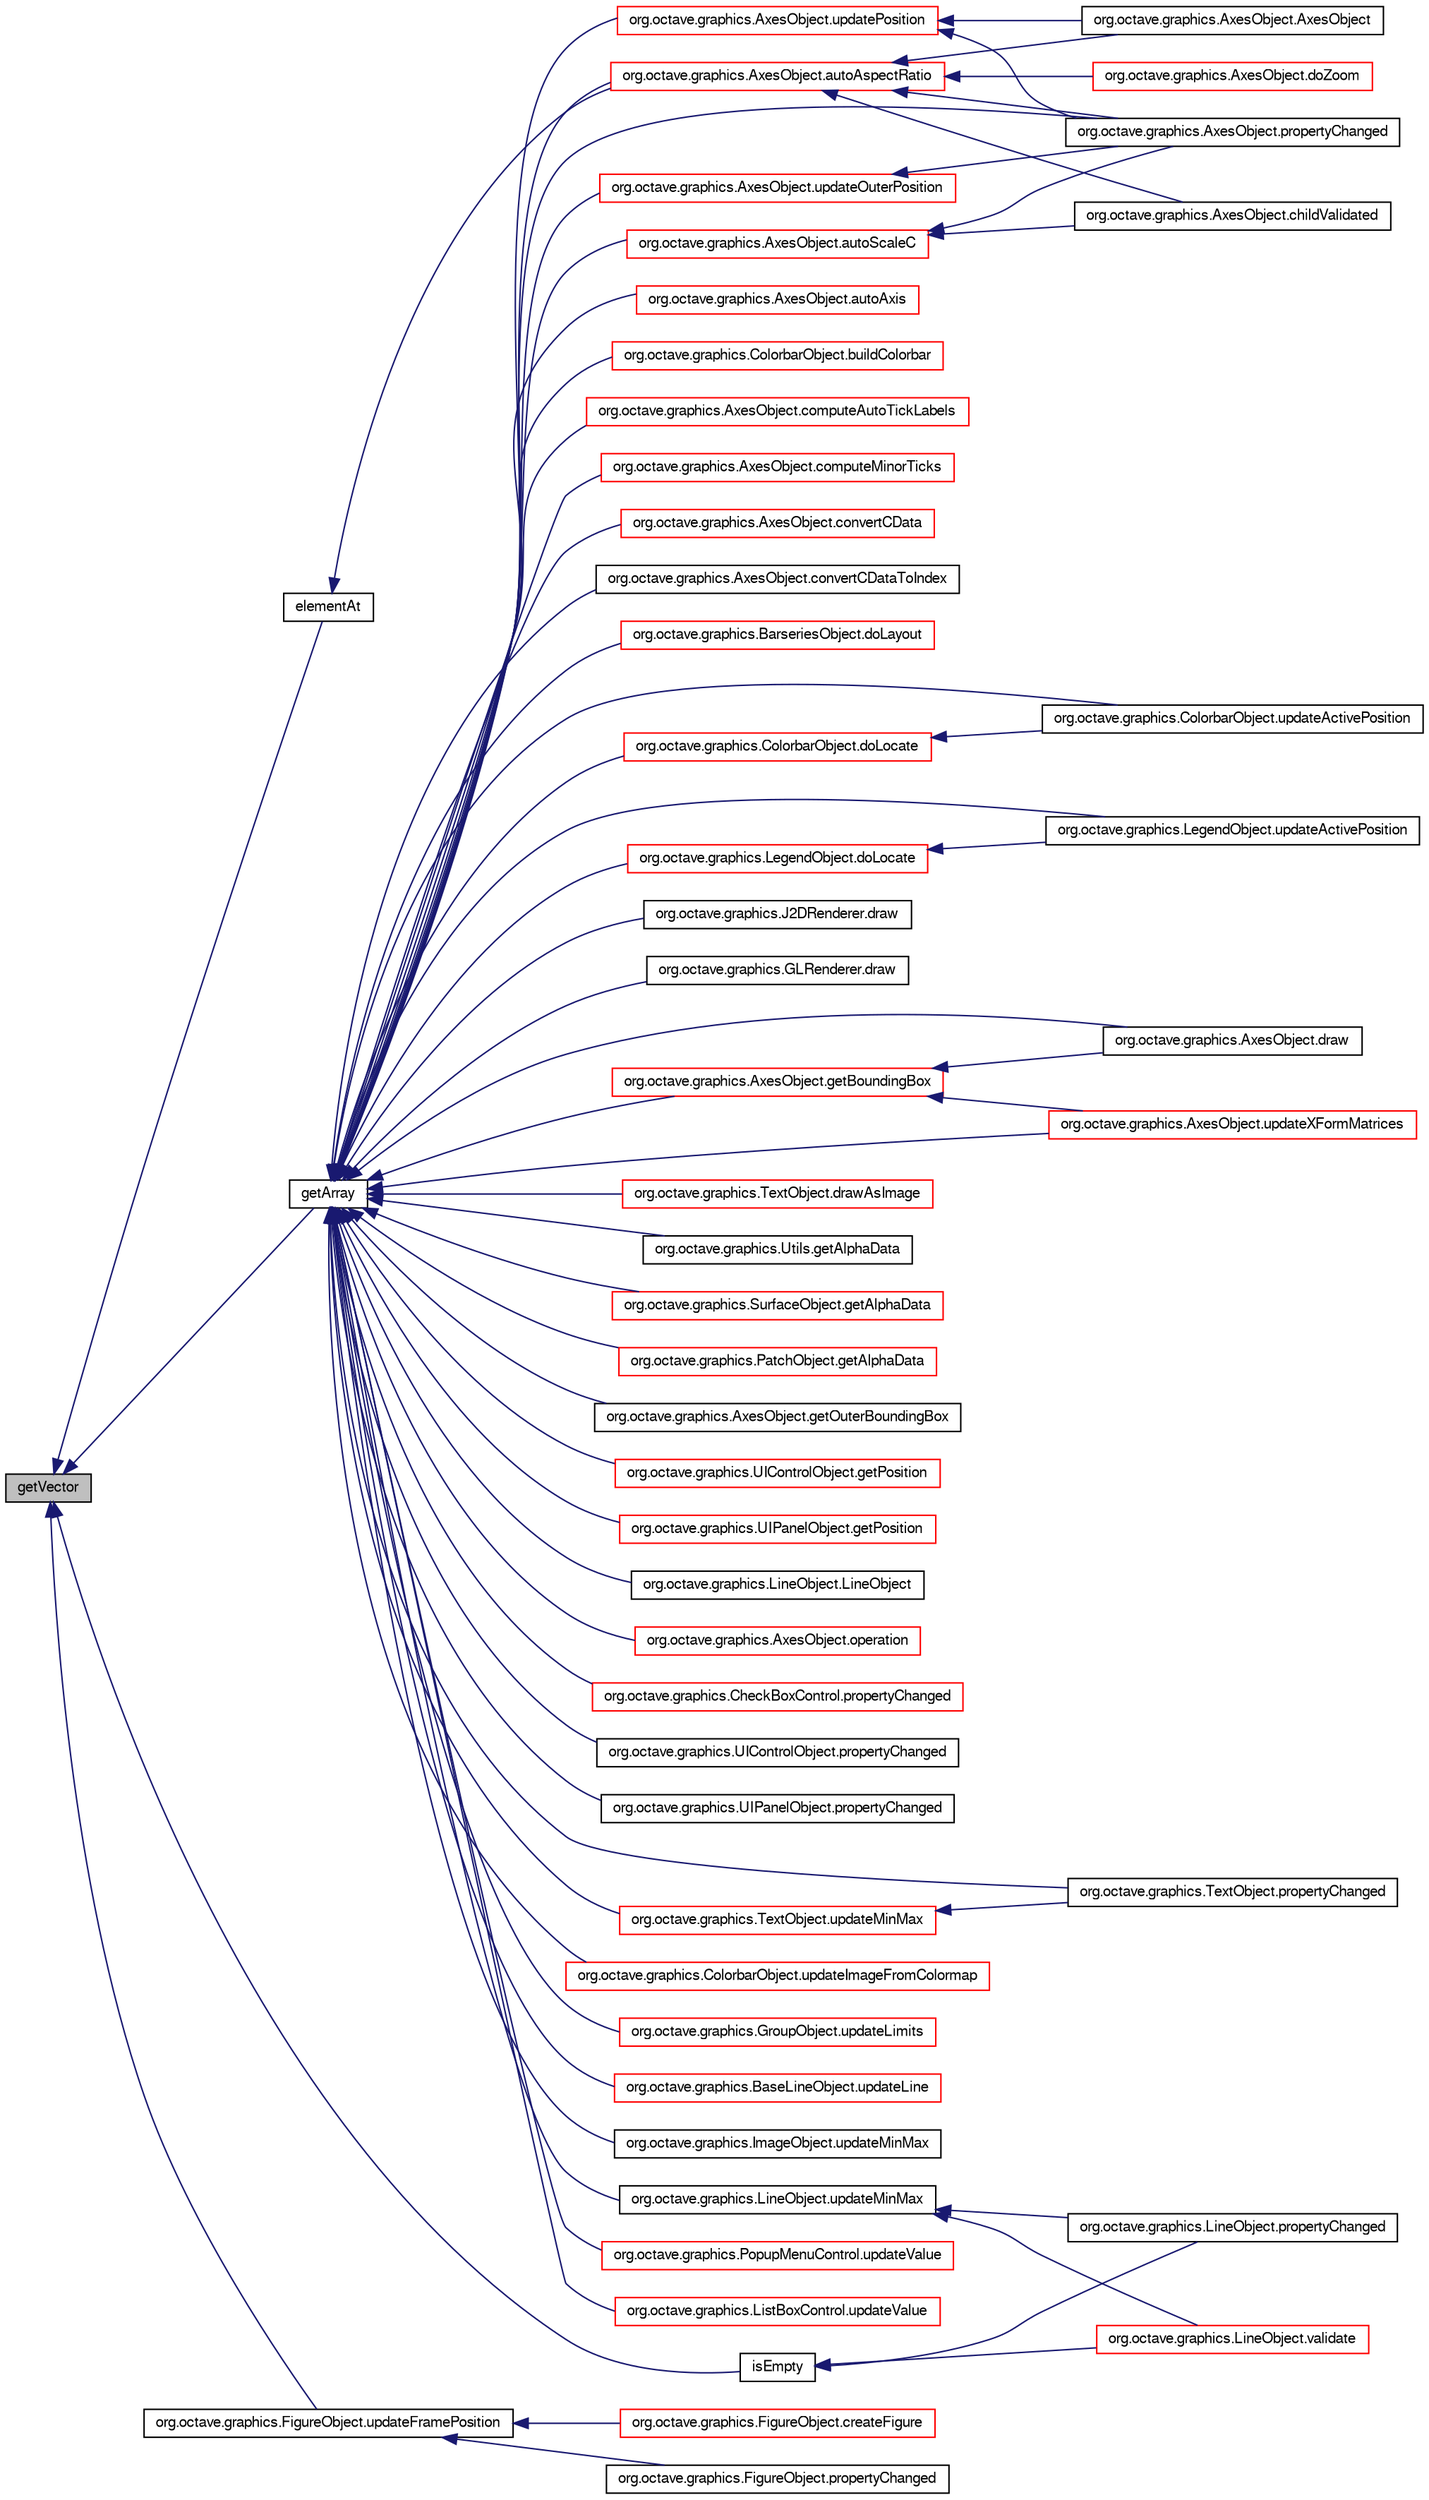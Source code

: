 digraph G
{
  edge [fontname="FreeSans",fontsize="10",labelfontname="FreeSans",labelfontsize="10"];
  node [fontname="FreeSans",fontsize="10",shape=record];
  rankdir="LR";
  Node1 [label="getVector",height=0.2,width=0.4,color="black", fillcolor="grey75", style="filled" fontcolor="black"];
  Node1 -> Node2 [dir="back",color="midnightblue",fontsize="10",style="solid",fontname="FreeSans"];
  Node2 [label="elementAt",height=0.2,width=0.4,color="black", fillcolor="white", style="filled",URL="$classorg_1_1octave_1_1graphics_1_1_vector_property.html#a264bf2a78c781080534914c21b9125c9"];
  Node2 -> Node3 [dir="back",color="midnightblue",fontsize="10",style="solid",fontname="FreeSans"];
  Node3 [label="org.octave.graphics.AxesObject.autoAspectRatio",height=0.2,width=0.4,color="red", fillcolor="white", style="filled",URL="$classorg_1_1octave_1_1graphics_1_1_axes_object.html#a3b96f348814a0162983f78d71d1b38ea"];
  Node3 -> Node4 [dir="back",color="midnightblue",fontsize="10",style="solid",fontname="FreeSans"];
  Node4 [label="org.octave.graphics.AxesObject.AxesObject",height=0.2,width=0.4,color="black", fillcolor="white", style="filled",URL="$classorg_1_1octave_1_1graphics_1_1_axes_object.html#a95e48904fe84ed9e2b74777a4b758cdb"];
  Node3 -> Node5 [dir="back",color="midnightblue",fontsize="10",style="solid",fontname="FreeSans"];
  Node5 [label="org.octave.graphics.AxesObject.childValidated",height=0.2,width=0.4,color="black", fillcolor="white", style="filled",URL="$classorg_1_1octave_1_1graphics_1_1_axes_object.html#a8968031d1c5eaed3cc667f394cea6ba3"];
  Node3 -> Node6 [dir="back",color="midnightblue",fontsize="10",style="solid",fontname="FreeSans"];
  Node6 [label="org.octave.graphics.AxesObject.doZoom",height=0.2,width=0.4,color="red", fillcolor="white", style="filled",URL="$classorg_1_1octave_1_1graphics_1_1_axes_object.html#ae8c824d97814363fef35b5ed3276d626"];
  Node3 -> Node7 [dir="back",color="midnightblue",fontsize="10",style="solid",fontname="FreeSans"];
  Node7 [label="org.octave.graphics.AxesObject.propertyChanged",height=0.2,width=0.4,color="black", fillcolor="white", style="filled",URL="$classorg_1_1octave_1_1graphics_1_1_axes_object.html#a15b63fbbc7c3a7ad69eb51e60232e1cb"];
  Node1 -> Node8 [dir="back",color="midnightblue",fontsize="10",style="solid",fontname="FreeSans"];
  Node8 [label="getArray",height=0.2,width=0.4,color="black", fillcolor="white", style="filled",URL="$classorg_1_1octave_1_1graphics_1_1_vector_property.html#ac9573ab949db7e86c1b0bd502d50e9f1"];
  Node8 -> Node3 [dir="back",color="midnightblue",fontsize="10",style="solid",fontname="FreeSans"];
  Node8 -> Node9 [dir="back",color="midnightblue",fontsize="10",style="solid",fontname="FreeSans"];
  Node9 [label="org.octave.graphics.AxesObject.autoAxis",height=0.2,width=0.4,color="red", fillcolor="white", style="filled",URL="$classorg_1_1octave_1_1graphics_1_1_axes_object.html#aa8f75b11e080816b5666a8dd9b7f3bbe"];
  Node8 -> Node10 [dir="back",color="midnightblue",fontsize="10",style="solid",fontname="FreeSans"];
  Node10 [label="org.octave.graphics.AxesObject.autoScaleC",height=0.2,width=0.4,color="red", fillcolor="white", style="filled",URL="$classorg_1_1octave_1_1graphics_1_1_axes_object.html#ac206f5a14be0de4396cd80bf41512b0b"];
  Node10 -> Node5 [dir="back",color="midnightblue",fontsize="10",style="solid",fontname="FreeSans"];
  Node10 -> Node7 [dir="back",color="midnightblue",fontsize="10",style="solid",fontname="FreeSans"];
  Node8 -> Node11 [dir="back",color="midnightblue",fontsize="10",style="solid",fontname="FreeSans"];
  Node11 [label="org.octave.graphics.ColorbarObject.buildColorbar",height=0.2,width=0.4,color="red", fillcolor="white", style="filled",URL="$classorg_1_1octave_1_1graphics_1_1_colorbar_object.html#ad7c4335dcdafd88406af75b6478f9cba"];
  Node8 -> Node12 [dir="back",color="midnightblue",fontsize="10",style="solid",fontname="FreeSans"];
  Node12 [label="org.octave.graphics.AxesObject.computeAutoTickLabels",height=0.2,width=0.4,color="red", fillcolor="white", style="filled",URL="$classorg_1_1octave_1_1graphics_1_1_axes_object.html#a763ffac5ea21389b906051734236577e"];
  Node8 -> Node13 [dir="back",color="midnightblue",fontsize="10",style="solid",fontname="FreeSans"];
  Node13 [label="org.octave.graphics.AxesObject.computeMinorTicks",height=0.2,width=0.4,color="red", fillcolor="white", style="filled",URL="$classorg_1_1octave_1_1graphics_1_1_axes_object.html#a8deb77167cf9a59374a567a0a2409e05"];
  Node8 -> Node14 [dir="back",color="midnightblue",fontsize="10",style="solid",fontname="FreeSans"];
  Node14 [label="org.octave.graphics.AxesObject.convertCData",height=0.2,width=0.4,color="red", fillcolor="white", style="filled",URL="$classorg_1_1octave_1_1graphics_1_1_axes_object.html#aff71f5e3ed21875a72ac4695ed29d12b"];
  Node8 -> Node15 [dir="back",color="midnightblue",fontsize="10",style="solid",fontname="FreeSans"];
  Node15 [label="org.octave.graphics.AxesObject.convertCDataToIndex",height=0.2,width=0.4,color="black", fillcolor="white", style="filled",URL="$classorg_1_1octave_1_1graphics_1_1_axes_object.html#a51c5524846c8e8a9ebe58c501b5e6889"];
  Node8 -> Node16 [dir="back",color="midnightblue",fontsize="10",style="solid",fontname="FreeSans"];
  Node16 [label="org.octave.graphics.BarseriesObject.doLayout",height=0.2,width=0.4,color="red", fillcolor="white", style="filled",URL="$classorg_1_1octave_1_1graphics_1_1_barseries_object.html#a47e208c762e8bcc4149bd9792d22ff6d"];
  Node8 -> Node17 [dir="back",color="midnightblue",fontsize="10",style="solid",fontname="FreeSans"];
  Node17 [label="org.octave.graphics.ColorbarObject.doLocate",height=0.2,width=0.4,color="red", fillcolor="white", style="filled",URL="$classorg_1_1octave_1_1graphics_1_1_colorbar_object.html#af0ec59e0f5939c1311544166debd60c0"];
  Node17 -> Node18 [dir="back",color="midnightblue",fontsize="10",style="solid",fontname="FreeSans"];
  Node18 [label="org.octave.graphics.ColorbarObject.updateActivePosition",height=0.2,width=0.4,color="black", fillcolor="white", style="filled",URL="$classorg_1_1octave_1_1graphics_1_1_colorbar_object.html#ade2f110d5abeb2807c9a26961bf257a0"];
  Node8 -> Node19 [dir="back",color="midnightblue",fontsize="10",style="solid",fontname="FreeSans"];
  Node19 [label="org.octave.graphics.LegendObject.doLocate",height=0.2,width=0.4,color="red", fillcolor="white", style="filled",URL="$classorg_1_1octave_1_1graphics_1_1_legend_object.html#af0ec59e0f5939c1311544166debd60c0"];
  Node19 -> Node20 [dir="back",color="midnightblue",fontsize="10",style="solid",fontname="FreeSans"];
  Node20 [label="org.octave.graphics.LegendObject.updateActivePosition",height=0.2,width=0.4,color="black", fillcolor="white", style="filled",URL="$classorg_1_1octave_1_1graphics_1_1_legend_object.html#ade2f110d5abeb2807c9a26961bf257a0"];
  Node8 -> Node21 [dir="back",color="midnightblue",fontsize="10",style="solid",fontname="FreeSans"];
  Node21 [label="org.octave.graphics.J2DRenderer.draw",height=0.2,width=0.4,color="black", fillcolor="white", style="filled",URL="$classorg_1_1octave_1_1graphics_1_1_j2_d_renderer.html#ab588b12f170009092885178a83c38eab"];
  Node8 -> Node22 [dir="back",color="midnightblue",fontsize="10",style="solid",fontname="FreeSans"];
  Node22 [label="org.octave.graphics.GLRenderer.draw",height=0.2,width=0.4,color="black", fillcolor="white", style="filled",URL="$classorg_1_1octave_1_1graphics_1_1_g_l_renderer.html#ab588b12f170009092885178a83c38eab"];
  Node8 -> Node23 [dir="back",color="midnightblue",fontsize="10",style="solid",fontname="FreeSans"];
  Node23 [label="org.octave.graphics.AxesObject.draw",height=0.2,width=0.4,color="black", fillcolor="white", style="filled",URL="$classorg_1_1octave_1_1graphics_1_1_axes_object.html#ab32dfc3d7e8e042aade84952afa8e098"];
  Node8 -> Node24 [dir="back",color="midnightblue",fontsize="10",style="solid",fontname="FreeSans"];
  Node24 [label="org.octave.graphics.TextObject.drawAsImage",height=0.2,width=0.4,color="red", fillcolor="white", style="filled",URL="$classorg_1_1octave_1_1graphics_1_1_text_object.html#a659bd32387f8db50387428d45822b16c"];
  Node8 -> Node25 [dir="back",color="midnightblue",fontsize="10",style="solid",fontname="FreeSans"];
  Node25 [label="org.octave.graphics.Utils.getAlphaData",height=0.2,width=0.4,color="black", fillcolor="white", style="filled",URL="$classorg_1_1octave_1_1graphics_1_1_utils.html#a214bf68137741d069527b8f8a322d1da"];
  Node8 -> Node26 [dir="back",color="midnightblue",fontsize="10",style="solid",fontname="FreeSans"];
  Node26 [label="org.octave.graphics.SurfaceObject.getAlphaData",height=0.2,width=0.4,color="red", fillcolor="white", style="filled",URL="$classorg_1_1octave_1_1graphics_1_1_surface_object.html#a0b1d1ce6440cde504eb75fde1792ee29"];
  Node8 -> Node27 [dir="back",color="midnightblue",fontsize="10",style="solid",fontname="FreeSans"];
  Node27 [label="org.octave.graphics.PatchObject.getAlphaData",height=0.2,width=0.4,color="red", fillcolor="white", style="filled",URL="$classorg_1_1octave_1_1graphics_1_1_patch_object.html#af44fc46334942a22322c622e19275d8d"];
  Node8 -> Node28 [dir="back",color="midnightblue",fontsize="10",style="solid",fontname="FreeSans"];
  Node28 [label="org.octave.graphics.AxesObject.getBoundingBox",height=0.2,width=0.4,color="red", fillcolor="white", style="filled",URL="$classorg_1_1octave_1_1graphics_1_1_axes_object.html#a5081086fe29e8e32a61359f18bb7b8b0"];
  Node28 -> Node23 [dir="back",color="midnightblue",fontsize="10",style="solid",fontname="FreeSans"];
  Node28 -> Node29 [dir="back",color="midnightblue",fontsize="10",style="solid",fontname="FreeSans"];
  Node29 [label="org.octave.graphics.AxesObject.updateXFormMatrices",height=0.2,width=0.4,color="red", fillcolor="white", style="filled",URL="$classorg_1_1octave_1_1graphics_1_1_axes_object.html#a34754c6f4719a30759b901e99988767d"];
  Node8 -> Node30 [dir="back",color="midnightblue",fontsize="10",style="solid",fontname="FreeSans"];
  Node30 [label="org.octave.graphics.AxesObject.getOuterBoundingBox",height=0.2,width=0.4,color="black", fillcolor="white", style="filled",URL="$classorg_1_1octave_1_1graphics_1_1_axes_object.html#acaf68296309321fa1314d12ee7717ffa"];
  Node8 -> Node31 [dir="back",color="midnightblue",fontsize="10",style="solid",fontname="FreeSans"];
  Node31 [label="org.octave.graphics.UIControlObject.getPosition",height=0.2,width=0.4,color="red", fillcolor="white", style="filled",URL="$classorg_1_1octave_1_1graphics_1_1_u_i_control_object.html#a3a9765f3a89b66bd55bf2d9d8181266b"];
  Node8 -> Node32 [dir="back",color="midnightblue",fontsize="10",style="solid",fontname="FreeSans"];
  Node32 [label="org.octave.graphics.UIPanelObject.getPosition",height=0.2,width=0.4,color="red", fillcolor="white", style="filled",URL="$classorg_1_1octave_1_1graphics_1_1_u_i_panel_object.html#a3a9765f3a89b66bd55bf2d9d8181266b"];
  Node8 -> Node33 [dir="back",color="midnightblue",fontsize="10",style="solid",fontname="FreeSans"];
  Node33 [label="org.octave.graphics.LineObject.LineObject",height=0.2,width=0.4,color="black", fillcolor="white", style="filled",URL="$classorg_1_1octave_1_1graphics_1_1_line_object.html#a54cb0d7042066bf6f55f1389aef4f354"];
  Node8 -> Node34 [dir="back",color="midnightblue",fontsize="10",style="solid",fontname="FreeSans"];
  Node34 [label="org.octave.graphics.AxesObject.operation",height=0.2,width=0.4,color="red", fillcolor="white", style="filled",URL="$classorg_1_1octave_1_1graphics_1_1_axes_object.html#ac29509de916c1b873d9ad704ffde9391"];
  Node8 -> Node35 [dir="back",color="midnightblue",fontsize="10",style="solid",fontname="FreeSans"];
  Node35 [label="org.octave.graphics.CheckBoxControl.propertyChanged",height=0.2,width=0.4,color="red", fillcolor="white", style="filled",URL="$classorg_1_1octave_1_1graphics_1_1_check_box_control.html#a15b63fbbc7c3a7ad69eb51e60232e1cb"];
  Node8 -> Node36 [dir="back",color="midnightblue",fontsize="10",style="solid",fontname="FreeSans"];
  Node36 [label="org.octave.graphics.UIControlObject.propertyChanged",height=0.2,width=0.4,color="black", fillcolor="white", style="filled",URL="$classorg_1_1octave_1_1graphics_1_1_u_i_control_object.html#a15b63fbbc7c3a7ad69eb51e60232e1cb"];
  Node8 -> Node37 [dir="back",color="midnightblue",fontsize="10",style="solid",fontname="FreeSans"];
  Node37 [label="org.octave.graphics.UIPanelObject.propertyChanged",height=0.2,width=0.4,color="black", fillcolor="white", style="filled",URL="$classorg_1_1octave_1_1graphics_1_1_u_i_panel_object.html#a15b63fbbc7c3a7ad69eb51e60232e1cb"];
  Node8 -> Node38 [dir="back",color="midnightblue",fontsize="10",style="solid",fontname="FreeSans"];
  Node38 [label="org.octave.graphics.TextObject.propertyChanged",height=0.2,width=0.4,color="black", fillcolor="white", style="filled",URL="$classorg_1_1octave_1_1graphics_1_1_text_object.html#a15b63fbbc7c3a7ad69eb51e60232e1cb"];
  Node8 -> Node7 [dir="back",color="midnightblue",fontsize="10",style="solid",fontname="FreeSans"];
  Node8 -> Node18 [dir="back",color="midnightblue",fontsize="10",style="solid",fontname="FreeSans"];
  Node8 -> Node20 [dir="back",color="midnightblue",fontsize="10",style="solid",fontname="FreeSans"];
  Node8 -> Node39 [dir="back",color="midnightblue",fontsize="10",style="solid",fontname="FreeSans"];
  Node39 [label="org.octave.graphics.ColorbarObject.updateImageFromColormap",height=0.2,width=0.4,color="red", fillcolor="white", style="filled",URL="$classorg_1_1octave_1_1graphics_1_1_colorbar_object.html#a4b3e7bf033c85b1c0ee0c60c554f6029"];
  Node8 -> Node40 [dir="back",color="midnightblue",fontsize="10",style="solid",fontname="FreeSans"];
  Node40 [label="org.octave.graphics.GroupObject.updateLimits",height=0.2,width=0.4,color="red", fillcolor="white", style="filled",URL="$classorg_1_1octave_1_1graphics_1_1_group_object.html#afa70872b905ca13f20e197021b7e5380"];
  Node8 -> Node41 [dir="back",color="midnightblue",fontsize="10",style="solid",fontname="FreeSans"];
  Node41 [label="org.octave.graphics.BaseLineObject.updateLine",height=0.2,width=0.4,color="red", fillcolor="white", style="filled",URL="$classorg_1_1octave_1_1graphics_1_1_base_line_object.html#ad3ac8d6066ae0836c103fe23353b0906"];
  Node8 -> Node42 [dir="back",color="midnightblue",fontsize="10",style="solid",fontname="FreeSans"];
  Node42 [label="org.octave.graphics.ImageObject.updateMinMax",height=0.2,width=0.4,color="black", fillcolor="white", style="filled",URL="$classorg_1_1octave_1_1graphics_1_1_image_object.html#a5a7d4ec7a8aa411b67ed0c23bddf5657"];
  Node8 -> Node43 [dir="back",color="midnightblue",fontsize="10",style="solid",fontname="FreeSans"];
  Node43 [label="org.octave.graphics.LineObject.updateMinMax",height=0.2,width=0.4,color="black", fillcolor="white", style="filled",URL="$classorg_1_1octave_1_1graphics_1_1_line_object.html#a5a7d4ec7a8aa411b67ed0c23bddf5657"];
  Node43 -> Node44 [dir="back",color="midnightblue",fontsize="10",style="solid",fontname="FreeSans"];
  Node44 [label="org.octave.graphics.LineObject.propertyChanged",height=0.2,width=0.4,color="black", fillcolor="white", style="filled",URL="$classorg_1_1octave_1_1graphics_1_1_line_object.html#a15b63fbbc7c3a7ad69eb51e60232e1cb"];
  Node43 -> Node45 [dir="back",color="midnightblue",fontsize="10",style="solid",fontname="FreeSans"];
  Node45 [label="org.octave.graphics.LineObject.validate",height=0.2,width=0.4,color="red", fillcolor="white", style="filled",URL="$classorg_1_1octave_1_1graphics_1_1_line_object.html#a41d45236c37b75848f4b1667a11fb50e"];
  Node8 -> Node46 [dir="back",color="midnightblue",fontsize="10",style="solid",fontname="FreeSans"];
  Node46 [label="org.octave.graphics.TextObject.updateMinMax",height=0.2,width=0.4,color="red", fillcolor="white", style="filled",URL="$classorg_1_1octave_1_1graphics_1_1_text_object.html#a5a7d4ec7a8aa411b67ed0c23bddf5657"];
  Node46 -> Node38 [dir="back",color="midnightblue",fontsize="10",style="solid",fontname="FreeSans"];
  Node8 -> Node47 [dir="back",color="midnightblue",fontsize="10",style="solid",fontname="FreeSans"];
  Node47 [label="org.octave.graphics.AxesObject.updateOuterPosition",height=0.2,width=0.4,color="red", fillcolor="white", style="filled",URL="$classorg_1_1octave_1_1graphics_1_1_axes_object.html#a8fe0a2459edaa25437c87f836a2ec08b"];
  Node47 -> Node7 [dir="back",color="midnightblue",fontsize="10",style="solid",fontname="FreeSans"];
  Node8 -> Node48 [dir="back",color="midnightblue",fontsize="10",style="solid",fontname="FreeSans"];
  Node48 [label="org.octave.graphics.AxesObject.updatePosition",height=0.2,width=0.4,color="red", fillcolor="white", style="filled",URL="$classorg_1_1octave_1_1graphics_1_1_axes_object.html#a37af0b3ac5daed8222a09ab966e57867"];
  Node48 -> Node4 [dir="back",color="midnightblue",fontsize="10",style="solid",fontname="FreeSans"];
  Node48 -> Node7 [dir="back",color="midnightblue",fontsize="10",style="solid",fontname="FreeSans"];
  Node8 -> Node49 [dir="back",color="midnightblue",fontsize="10",style="solid",fontname="FreeSans"];
  Node49 [label="org.octave.graphics.PopupMenuControl.updateValue",height=0.2,width=0.4,color="red", fillcolor="white", style="filled",URL="$classorg_1_1octave_1_1graphics_1_1_popup_menu_control.html#ae66b0dcaf2da77a31f02f976630ff147"];
  Node8 -> Node50 [dir="back",color="midnightblue",fontsize="10",style="solid",fontname="FreeSans"];
  Node50 [label="org.octave.graphics.ListBoxControl.updateValue",height=0.2,width=0.4,color="red", fillcolor="white", style="filled",URL="$classorg_1_1octave_1_1graphics_1_1_list_box_control.html#ae66b0dcaf2da77a31f02f976630ff147"];
  Node8 -> Node29 [dir="back",color="midnightblue",fontsize="10",style="solid",fontname="FreeSans"];
  Node1 -> Node51 [dir="back",color="midnightblue",fontsize="10",style="solid",fontname="FreeSans"];
  Node51 [label="isEmpty",height=0.2,width=0.4,color="black", fillcolor="white", style="filled",URL="$classorg_1_1octave_1_1graphics_1_1_vector_property.html#aa71d41fd3d95c354d4d5e922c6c21210"];
  Node51 -> Node45 [dir="back",color="midnightblue",fontsize="10",style="solid",fontname="FreeSans"];
  Node51 -> Node44 [dir="back",color="midnightblue",fontsize="10",style="solid",fontname="FreeSans"];
  Node1 -> Node52 [dir="back",color="midnightblue",fontsize="10",style="solid",fontname="FreeSans"];
  Node52 [label="org.octave.graphics.FigureObject.updateFramePosition",height=0.2,width=0.4,color="black", fillcolor="white", style="filled",URL="$classorg_1_1octave_1_1graphics_1_1_figure_object.html#a672c7e708069c9d7b11031bb054d8012"];
  Node52 -> Node53 [dir="back",color="midnightblue",fontsize="10",style="solid",fontname="FreeSans"];
  Node53 [label="org.octave.graphics.FigureObject.createFigure",height=0.2,width=0.4,color="red", fillcolor="white", style="filled",URL="$classorg_1_1octave_1_1graphics_1_1_figure_object.html#a1115c7acdf68d6fe4e68fc6db510d3f9"];
  Node52 -> Node54 [dir="back",color="midnightblue",fontsize="10",style="solid",fontname="FreeSans"];
  Node54 [label="org.octave.graphics.FigureObject.propertyChanged",height=0.2,width=0.4,color="black", fillcolor="white", style="filled",URL="$classorg_1_1octave_1_1graphics_1_1_figure_object.html#a15b63fbbc7c3a7ad69eb51e60232e1cb"];
}
